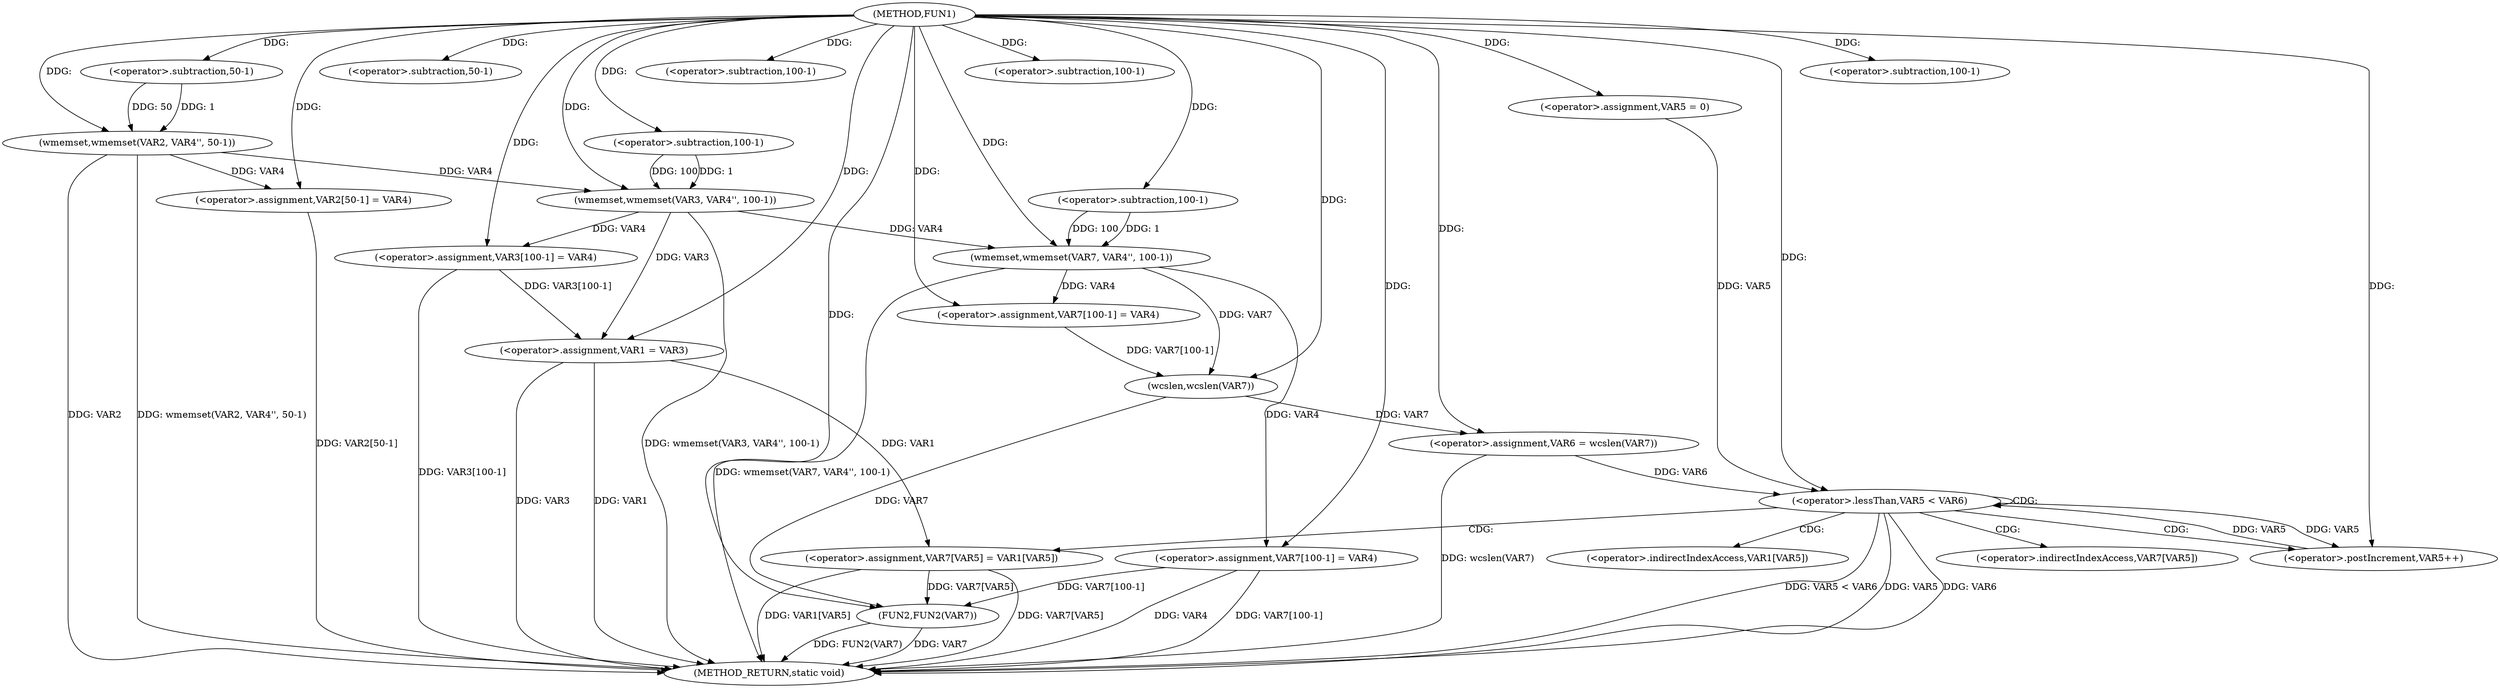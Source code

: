 digraph FUN1 {  
"1000100" [label = "(METHOD,FUN1)" ]
"1000181" [label = "(METHOD_RETURN,static void)" ]
"1000105" [label = "(wmemset,wmemset(VAR2, VAR4'', 50-1))" ]
"1000108" [label = "(<operator>.subtraction,50-1)" ]
"1000111" [label = "(<operator>.assignment,VAR2[50-1] = VAR4)" ]
"1000114" [label = "(<operator>.subtraction,50-1)" ]
"1000118" [label = "(wmemset,wmemset(VAR3, VAR4'', 100-1))" ]
"1000121" [label = "(<operator>.subtraction,100-1)" ]
"1000124" [label = "(<operator>.assignment,VAR3[100-1] = VAR4)" ]
"1000127" [label = "(<operator>.subtraction,100-1)" ]
"1000131" [label = "(<operator>.assignment,VAR1 = VAR3)" ]
"1000138" [label = "(wmemset,wmemset(VAR7, VAR4'', 100-1))" ]
"1000141" [label = "(<operator>.subtraction,100-1)" ]
"1000144" [label = "(<operator>.assignment,VAR7[100-1] = VAR4)" ]
"1000147" [label = "(<operator>.subtraction,100-1)" ]
"1000151" [label = "(<operator>.assignment,VAR6 = wcslen(VAR7))" ]
"1000153" [label = "(wcslen,wcslen(VAR7))" ]
"1000156" [label = "(<operator>.assignment,VAR5 = 0)" ]
"1000159" [label = "(<operator>.lessThan,VAR5 < VAR6)" ]
"1000162" [label = "(<operator>.postIncrement,VAR5++)" ]
"1000165" [label = "(<operator>.assignment,VAR7[VAR5] = VAR1[VAR5])" ]
"1000172" [label = "(<operator>.assignment,VAR7[100-1] = VAR4)" ]
"1000175" [label = "(<operator>.subtraction,100-1)" ]
"1000179" [label = "(FUN2,FUN2(VAR7))" ]
"1000166" [label = "(<operator>.indirectIndexAccess,VAR7[VAR5])" ]
"1000169" [label = "(<operator>.indirectIndexAccess,VAR1[VAR5])" ]
  "1000124" -> "1000181"  [ label = "DDG: VAR3[100-1]"] 
  "1000165" -> "1000181"  [ label = "DDG: VAR1[VAR5]"] 
  "1000179" -> "1000181"  [ label = "DDG: FUN2(VAR7)"] 
  "1000105" -> "1000181"  [ label = "DDG: wmemset(VAR2, VAR4'', 50-1)"] 
  "1000131" -> "1000181"  [ label = "DDG: VAR1"] 
  "1000165" -> "1000181"  [ label = "DDG: VAR7[VAR5]"] 
  "1000179" -> "1000181"  [ label = "DDG: VAR7"] 
  "1000151" -> "1000181"  [ label = "DDG: wcslen(VAR7)"] 
  "1000118" -> "1000181"  [ label = "DDG: wmemset(VAR3, VAR4'', 100-1)"] 
  "1000172" -> "1000181"  [ label = "DDG: VAR7[100-1]"] 
  "1000172" -> "1000181"  [ label = "DDG: VAR4"] 
  "1000159" -> "1000181"  [ label = "DDG: VAR5 < VAR6"] 
  "1000159" -> "1000181"  [ label = "DDG: VAR5"] 
  "1000131" -> "1000181"  [ label = "DDG: VAR3"] 
  "1000111" -> "1000181"  [ label = "DDG: VAR2[50-1]"] 
  "1000138" -> "1000181"  [ label = "DDG: wmemset(VAR7, VAR4'', 100-1)"] 
  "1000159" -> "1000181"  [ label = "DDG: VAR6"] 
  "1000105" -> "1000181"  [ label = "DDG: VAR2"] 
  "1000100" -> "1000105"  [ label = "DDG: "] 
  "1000108" -> "1000105"  [ label = "DDG: 50"] 
  "1000108" -> "1000105"  [ label = "DDG: 1"] 
  "1000100" -> "1000108"  [ label = "DDG: "] 
  "1000105" -> "1000111"  [ label = "DDG: VAR4"] 
  "1000100" -> "1000111"  [ label = "DDG: "] 
  "1000100" -> "1000114"  [ label = "DDG: "] 
  "1000100" -> "1000118"  [ label = "DDG: "] 
  "1000105" -> "1000118"  [ label = "DDG: VAR4"] 
  "1000121" -> "1000118"  [ label = "DDG: 100"] 
  "1000121" -> "1000118"  [ label = "DDG: 1"] 
  "1000100" -> "1000121"  [ label = "DDG: "] 
  "1000118" -> "1000124"  [ label = "DDG: VAR4"] 
  "1000100" -> "1000124"  [ label = "DDG: "] 
  "1000100" -> "1000127"  [ label = "DDG: "] 
  "1000124" -> "1000131"  [ label = "DDG: VAR3[100-1]"] 
  "1000118" -> "1000131"  [ label = "DDG: VAR3"] 
  "1000100" -> "1000131"  [ label = "DDG: "] 
  "1000100" -> "1000138"  [ label = "DDG: "] 
  "1000118" -> "1000138"  [ label = "DDG: VAR4"] 
  "1000141" -> "1000138"  [ label = "DDG: 100"] 
  "1000141" -> "1000138"  [ label = "DDG: 1"] 
  "1000100" -> "1000141"  [ label = "DDG: "] 
  "1000138" -> "1000144"  [ label = "DDG: VAR4"] 
  "1000100" -> "1000144"  [ label = "DDG: "] 
  "1000100" -> "1000147"  [ label = "DDG: "] 
  "1000153" -> "1000151"  [ label = "DDG: VAR7"] 
  "1000100" -> "1000151"  [ label = "DDG: "] 
  "1000138" -> "1000153"  [ label = "DDG: VAR7"] 
  "1000144" -> "1000153"  [ label = "DDG: VAR7[100-1]"] 
  "1000100" -> "1000153"  [ label = "DDG: "] 
  "1000100" -> "1000156"  [ label = "DDG: "] 
  "1000156" -> "1000159"  [ label = "DDG: VAR5"] 
  "1000162" -> "1000159"  [ label = "DDG: VAR5"] 
  "1000100" -> "1000159"  [ label = "DDG: "] 
  "1000151" -> "1000159"  [ label = "DDG: VAR6"] 
  "1000159" -> "1000162"  [ label = "DDG: VAR5"] 
  "1000100" -> "1000162"  [ label = "DDG: "] 
  "1000131" -> "1000165"  [ label = "DDG: VAR1"] 
  "1000100" -> "1000172"  [ label = "DDG: "] 
  "1000138" -> "1000172"  [ label = "DDG: VAR4"] 
  "1000100" -> "1000175"  [ label = "DDG: "] 
  "1000165" -> "1000179"  [ label = "DDG: VAR7[VAR5]"] 
  "1000153" -> "1000179"  [ label = "DDG: VAR7"] 
  "1000172" -> "1000179"  [ label = "DDG: VAR7[100-1]"] 
  "1000100" -> "1000179"  [ label = "DDG: "] 
  "1000159" -> "1000166"  [ label = "CDG: "] 
  "1000159" -> "1000162"  [ label = "CDG: "] 
  "1000159" -> "1000159"  [ label = "CDG: "] 
  "1000159" -> "1000165"  [ label = "CDG: "] 
  "1000159" -> "1000169"  [ label = "CDG: "] 
}
